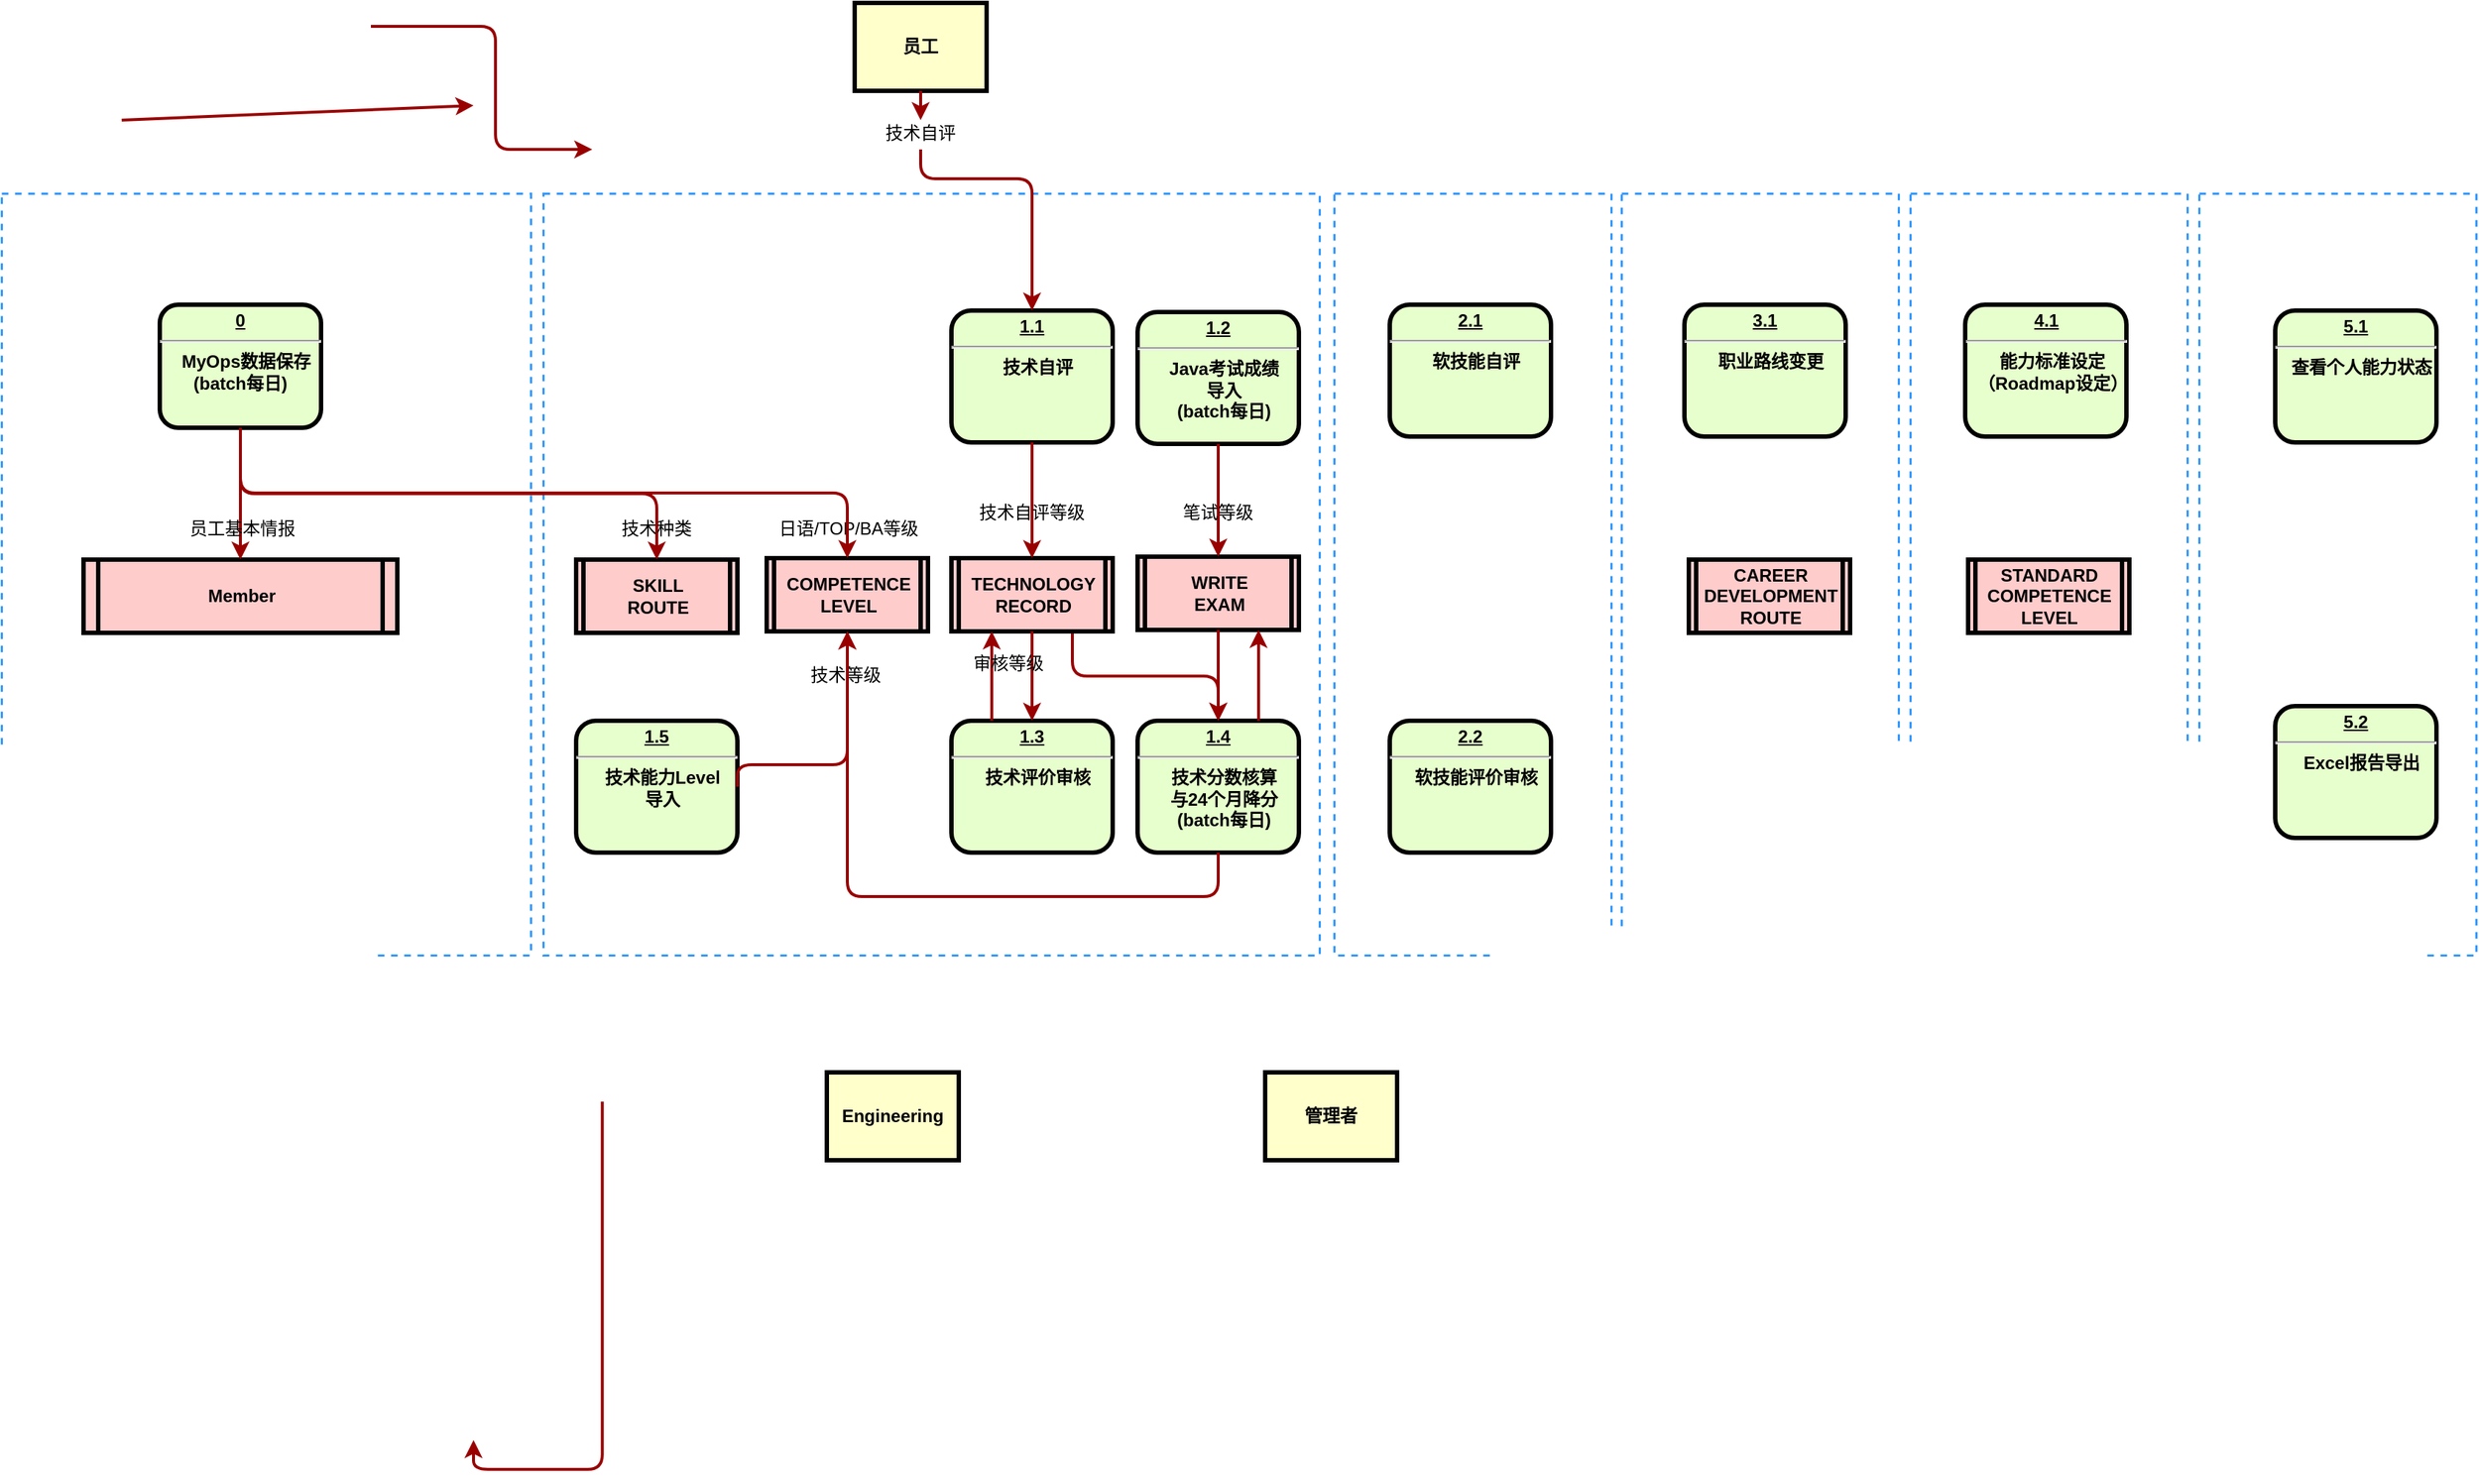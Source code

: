 <mxfile version="22.1.0" type="github">
  <diagram name="Page-1" id="c7558073-3199-34d8-9f00-42111426c3f3">
    <mxGraphModel dx="1379" dy="788" grid="1" gridSize="10" guides="1" tooltips="1" connect="1" arrows="1" fold="1" page="1" pageScale="1" pageWidth="826" pageHeight="1169" background="none" math="0" shadow="0">
      <root>
        <mxCell id="0" />
        <mxCell id="1" parent="0" />
        <mxCell id="YHrZRuPrI8IDq1-8M-Wd-82" value="" style="rounded=0;whiteSpace=wrap;html=1;fillColor=none;dashed=1;strokeColor=#3399FF;strokeWidth=1.5;align=left;" vertex="1" parent="1">
          <mxGeometry x="1627" y="160" width="189" height="520" as="geometry" />
        </mxCell>
        <mxCell id="YHrZRuPrI8IDq1-8M-Wd-80" value="" style="rounded=0;whiteSpace=wrap;html=1;fillColor=none;dashed=1;strokeColor=#3399FF;strokeWidth=1.5;align=left;" vertex="1" parent="1">
          <mxGeometry x="1430" y="160" width="189" height="520" as="geometry" />
        </mxCell>
        <mxCell id="YHrZRuPrI8IDq1-8M-Wd-78" value="" style="rounded=0;whiteSpace=wrap;html=1;fillColor=none;dashed=1;strokeColor=#3399FF;strokeWidth=1.5;align=left;" vertex="1" parent="1">
          <mxGeometry x="1233" y="160" width="189" height="520" as="geometry" />
        </mxCell>
        <mxCell id="YHrZRuPrI8IDq1-8M-Wd-73" value="" style="rounded=0;whiteSpace=wrap;html=1;fillColor=none;dashed=1;strokeColor=#3399FF;strokeWidth=1.5;align=left;" vertex="1" parent="1">
          <mxGeometry x="1037" y="160" width="189" height="520" as="geometry" />
        </mxCell>
        <mxCell id="YHrZRuPrI8IDq1-8M-Wd-74" value="" style="rounded=0;whiteSpace=wrap;html=1;fillColor=none;dashed=1;strokeColor=#3399FF;strokeWidth=1.5;align=left;" vertex="1" parent="1">
          <mxGeometry x="128" y="160" width="361" height="520" as="geometry" />
        </mxCell>
        <mxCell id="YHrZRuPrI8IDq1-8M-Wd-71" value="" style="rounded=0;whiteSpace=wrap;html=1;fillColor=none;dashed=1;strokeColor=#3399FF;strokeWidth=1.5;align=left;" vertex="1" parent="1">
          <mxGeometry x="497.5" y="160" width="529.5" height="520" as="geometry" />
        </mxCell>
        <mxCell id="2" value="&lt;p style=&quot;margin: 0px; margin-top: 4px; text-align: center; text-decoration: underline;&quot;&gt;&lt;strong&gt;0&lt;/strong&gt;&lt;/p&gt;&lt;hr&gt;&lt;p style=&quot;margin: 0px; margin-left: 8px;&quot;&gt;MyOps&lt;span style=&quot;background-color: initial;&quot;&gt;数据保存&lt;/span&gt;&lt;/p&gt;&lt;p style=&quot;margin: 0px; margin-left: 8px;&quot;&gt;&lt;/p&gt;(batch&lt;span style=&quot;background-color: initial;&quot;&gt;每日)&lt;/span&gt;" style="verticalAlign=middle;align=center;overflow=fill;fontSize=12;fontFamily=Helvetica;html=1;rounded=1;fontStyle=1;strokeWidth=3;fillColor=#E6FFCC" parent="1" vertex="1">
          <mxGeometry x="236" y="236" width="110" height="84" as="geometry" />
        </mxCell>
        <mxCell id="3" value="员工" style="whiteSpace=wrap;align=center;verticalAlign=middle;fontStyle=1;strokeWidth=3;fillColor=#FFFFCC" parent="1" vertex="1">
          <mxGeometry x="710" y="30" width="90" height="60" as="geometry" />
        </mxCell>
        <mxCell id="5" value="Member" style="shape=process;whiteSpace=wrap;align=center;verticalAlign=middle;size=0.048;fontStyle=1;strokeWidth=3;fillColor=#FFCCCC" parent="1" vertex="1">
          <mxGeometry x="184" y="410" width="214" height="50" as="geometry" />
        </mxCell>
        <mxCell id="6" value="&lt;p style=&quot;margin: 0px; margin-top: 4px; text-align: center; text-decoration: underline;&quot;&gt;1.2&lt;/p&gt;&lt;hr&gt;&lt;p style=&quot;margin: 0px; margin-left: 8px;&quot;&gt;Java考试成绩&lt;/p&gt;&lt;p style=&quot;margin: 0px; margin-left: 8px;&quot;&gt;导入&lt;br&gt;(batch每日)&lt;br&gt;&lt;/p&gt;" style="verticalAlign=middle;align=center;overflow=fill;fontSize=12;fontFamily=Helvetica;html=1;rounded=1;fontStyle=1;strokeWidth=3;fillColor=#E6FFCC" parent="1" vertex="1">
          <mxGeometry x="903" y="241" width="110" height="90" as="geometry" />
        </mxCell>
        <mxCell id="7" value="&lt;p style=&quot;margin: 0px; margin-top: 4px; text-align: center; text-decoration: underline;&quot;&gt;1.4&lt;/p&gt;&lt;hr&gt;&lt;p style=&quot;margin: 0px; margin-left: 8px;&quot;&gt;技术分数核算&lt;/p&gt;&lt;p style=&quot;margin: 0px; margin-left: 8px;&quot;&gt;与24个月降分&lt;br&gt;(batch每日)&lt;br&gt;&lt;/p&gt;" style="verticalAlign=middle;align=center;overflow=fill;fontSize=12;fontFamily=Helvetica;html=1;rounded=1;fontStyle=1;strokeWidth=3;fillColor=#E6FFCC" parent="1" vertex="1">
          <mxGeometry x="903" y="520" width="110" height="90" as="geometry" />
        </mxCell>
        <mxCell id="8" value="&lt;p style=&quot;margin: 0px; margin-top: 4px; text-align: center; text-decoration: underline;&quot;&gt;1.1&lt;/p&gt;&lt;hr&gt;&lt;p style=&quot;margin: 0px; margin-left: 8px;&quot;&gt;技术自评&lt;/p&gt;" style="verticalAlign=middle;align=center;overflow=fill;fontSize=12;fontFamily=Helvetica;html=1;rounded=1;fontStyle=1;strokeWidth=3;fillColor=#E6FFCC" parent="1" vertex="1">
          <mxGeometry x="776" y="240" width="110" height="90" as="geometry" />
        </mxCell>
        <mxCell id="12" value="管理者" style="whiteSpace=wrap;align=center;verticalAlign=middle;fontStyle=1;strokeWidth=3;fillColor=#FFFFCC" parent="1" vertex="1">
          <mxGeometry x="990" y="760" width="90" height="60" as="geometry" />
        </mxCell>
        <mxCell id="14" value="Engineering" style="whiteSpace=wrap;align=center;verticalAlign=middle;fontStyle=1;strokeWidth=3;fillColor=#FFFFCC" parent="1" vertex="1">
          <mxGeometry x="691" y="760.0" width="90" height="60" as="geometry" />
        </mxCell>
        <mxCell id="36" value="" style="edgeStyle=none;noEdgeStyle=1;strokeColor=#990000;strokeWidth=2" parent="1" edge="1">
          <mxGeometry width="100" height="100" relative="1" as="geometry">
            <mxPoint x="210" y="109.996" as="sourcePoint" />
            <mxPoint x="450" y="100" as="targetPoint" />
          </mxGeometry>
        </mxCell>
        <mxCell id="60" value="日语/TOP/BA等级" style="text;spacingTop=-5;align=center" parent="1" vertex="1">
          <mxGeometry x="691.0" y="380.0" width="30" height="20" as="geometry" />
        </mxCell>
        <mxCell id="65" value="" style="edgeStyle=elbowEdgeStyle;elbow=horizontal;strokeColor=#990000;strokeWidth=2;exitX=0.5;exitY=1;exitDx=0;exitDy=0;entryX=0.5;entryY=0;entryDx=0;entryDy=0;" parent="1" edge="1">
          <mxGeometry width="100" height="100" relative="1" as="geometry">
            <mxPoint x="380" y="46" as="sourcePoint" />
            <mxPoint x="531" y="130" as="targetPoint" />
            <Array as="points">
              <mxPoint x="465" y="90" />
            </Array>
          </mxGeometry>
        </mxCell>
        <mxCell id="66" value="" style="edgeStyle=elbowEdgeStyle;elbow=vertical;strokeColor=#990000;strokeWidth=2;exitX=0.5;exitY=1;exitDx=0;exitDy=0;entryX=0.5;entryY=0;entryDx=0;entryDy=0;" parent="1" edge="1" target="8" source="YHrZRuPrI8IDq1-8M-Wd-118">
          <mxGeometry width="100" height="100" relative="1" as="geometry">
            <mxPoint x="1027" y="150" as="sourcePoint" />
            <mxPoint x="960.5" y="30" as="targetPoint" />
            <Array as="points">
              <mxPoint x="830" y="150" />
            </Array>
          </mxGeometry>
        </mxCell>
        <mxCell id="t2B5cQSSnt68LuHzUedQ-99" value="COMPETENCE&#xa;LEVEL" style="shape=process;whiteSpace=wrap;align=center;verticalAlign=middle;size=0.048;fontStyle=1;strokeWidth=3;fillColor=#FFCCCC" parent="1" vertex="1">
          <mxGeometry x="650" y="409" width="110" height="50" as="geometry" />
        </mxCell>
        <mxCell id="t2B5cQSSnt68LuHzUedQ-104" value="" style="edgeStyle=elbowEdgeStyle;elbow=vertical;entryX=0.5;entryY=0;strokeColor=#990000;strokeWidth=2;exitX=0.5;exitY=1;exitDx=0;exitDy=0;entryDx=0;entryDy=0;" parent="1" source="2" target="5" edge="1">
          <mxGeometry width="100" height="100" relative="1" as="geometry">
            <mxPoint x="147" y="572" as="sourcePoint" />
            <mxPoint x="246" y="451" as="targetPoint" />
          </mxGeometry>
        </mxCell>
        <mxCell id="t2B5cQSSnt68LuHzUedQ-105" value="" style="edgeStyle=elbowEdgeStyle;elbow=vertical;entryX=0.5;entryY=0;strokeColor=#990000;strokeWidth=2;exitX=0.5;exitY=1;exitDx=0;exitDy=0;entryDx=0;entryDy=0;" parent="1" source="2" target="t2B5cQSSnt68LuHzUedQ-99" edge="1">
          <mxGeometry width="100" height="100" relative="1" as="geometry">
            <mxPoint x="406" y="311" as="sourcePoint" />
            <mxPoint x="321" y="402" as="targetPoint" />
          </mxGeometry>
        </mxCell>
        <mxCell id="t2B5cQSSnt68LuHzUedQ-107" value="员工基本情报" style="text;spacingTop=-5;align=center" parent="1" vertex="1">
          <mxGeometry x="280" y="380" width="25" height="20" as="geometry" />
        </mxCell>
        <mxCell id="t2B5cQSSnt68LuHzUedQ-108" value="SKILL&#xa;ROUTE" style="shape=process;whiteSpace=wrap;align=center;verticalAlign=middle;size=0.048;fontStyle=1;strokeWidth=3;fillColor=#FFCCCC" parent="1" vertex="1">
          <mxGeometry x="520" y="410" width="110" height="50" as="geometry" />
        </mxCell>
        <mxCell id="t2B5cQSSnt68LuHzUedQ-111" value="" style="edgeStyle=elbowEdgeStyle;elbow=vertical;entryX=0.5;entryY=0;strokeColor=#990000;strokeWidth=2;entryDx=0;entryDy=0;exitX=0.5;exitY=1;exitDx=0;exitDy=0;" parent="1" source="2" target="t2B5cQSSnt68LuHzUedQ-108" edge="1">
          <mxGeometry width="100" height="100" relative="1" as="geometry">
            <mxPoint x="306" y="301" as="sourcePoint" />
            <mxPoint x="458" y="361.0" as="targetPoint" />
          </mxGeometry>
        </mxCell>
        <mxCell id="t2B5cQSSnt68LuHzUedQ-110" value="技术种类" style="text;spacingTop=-5;align=center" parent="1" vertex="1">
          <mxGeometry x="560.0" y="380.0" width="30" height="20" as="geometry" />
        </mxCell>
        <mxCell id="t2B5cQSSnt68LuHzUedQ-113" style="edgeStyle=orthogonalEdgeStyle;rounded=0;orthogonalLoop=1;jettySize=auto;html=1;exitX=0.5;exitY=1;exitDx=0;exitDy=0;" parent="1" source="6" target="6" edge="1">
          <mxGeometry relative="1" as="geometry" />
        </mxCell>
        <mxCell id="t2B5cQSSnt68LuHzUedQ-116" value="&lt;p style=&quot;margin: 0px; margin-top: 4px; text-align: center; text-decoration: underline;&quot;&gt;1.3&lt;/p&gt;&lt;hr&gt;&lt;p style=&quot;margin: 0px; margin-left: 8px;&quot;&gt;技术评价审核&lt;/p&gt;" style="verticalAlign=middle;align=center;overflow=fill;fontSize=12;fontFamily=Helvetica;html=1;rounded=1;fontStyle=1;strokeWidth=3;fillColor=#E6FFCC" parent="1" vertex="1">
          <mxGeometry x="776" y="520" width="110" height="90" as="geometry" />
        </mxCell>
        <mxCell id="t2B5cQSSnt68LuHzUedQ-120" value="&lt;p style=&quot;margin: 0px; margin-top: 4px; text-align: center; text-decoration: underline;&quot;&gt;&lt;strong&gt;5.2&lt;/strong&gt;&lt;/p&gt;&lt;hr&gt;&lt;p style=&quot;margin: 0px; margin-left: 8px;&quot;&gt;Excel报告导出&lt;/p&gt;" style="verticalAlign=middle;align=center;overflow=fill;fontSize=12;fontFamily=Helvetica;html=1;rounded=1;fontStyle=1;strokeWidth=3;fillColor=#E6FFCC" parent="1" vertex="1">
          <mxGeometry x="1679" y="510" width="110" height="90" as="geometry" />
        </mxCell>
        <mxCell id="YHrZRuPrI8IDq1-8M-Wd-66" value="&lt;p style=&quot;margin: 0px; margin-top: 4px; text-align: center; text-decoration: underline;&quot;&gt;&lt;strong&gt;2.2&lt;/strong&gt;&lt;/p&gt;&lt;hr&gt;&lt;p style=&quot;margin: 0px; margin-left: 8px;&quot;&gt;软技能评价审核&lt;/p&gt;" style="verticalAlign=middle;align=center;overflow=fill;fontSize=12;fontFamily=Helvetica;html=1;rounded=1;fontStyle=1;strokeWidth=3;fillColor=#E6FFCC" vertex="1" parent="1">
          <mxGeometry x="1075" y="520" width="110" height="90" as="geometry" />
        </mxCell>
        <mxCell id="YHrZRuPrI8IDq1-8M-Wd-69" value="&lt;p style=&quot;margin: 0px; margin-top: 4px; text-align: center; text-decoration: underline;&quot;&gt;&lt;strong&gt;2.1&lt;/strong&gt;&lt;/p&gt;&lt;hr&gt;&lt;p style=&quot;margin: 0px; margin-left: 8px;&quot;&gt;软技能自评&lt;/p&gt;" style="verticalAlign=middle;align=center;overflow=fill;fontSize=12;fontFamily=Helvetica;html=1;rounded=1;fontStyle=1;strokeWidth=3;fillColor=#E6FFCC" vertex="1" parent="1">
          <mxGeometry x="1075" y="236" width="110" height="90" as="geometry" />
        </mxCell>
        <mxCell id="YHrZRuPrI8IDq1-8M-Wd-70" value="&lt;p style=&quot;margin: 0px; margin-top: 4px; text-align: center; text-decoration: underline;&quot;&gt;1.5&lt;/p&gt;&lt;hr&gt;&lt;p style=&quot;margin: 0px; margin-left: 8px;&quot;&gt;技术能力Level&lt;/p&gt;&lt;p style=&quot;margin: 0px; margin-left: 8px;&quot;&gt;导入&lt;/p&gt;" style="verticalAlign=middle;align=center;overflow=fill;fontSize=12;fontFamily=Helvetica;html=1;rounded=1;fontStyle=1;strokeWidth=3;fillColor=#E6FFCC" vertex="1" parent="1">
          <mxGeometry x="520" y="520" width="110" height="90" as="geometry" />
        </mxCell>
        <mxCell id="YHrZRuPrI8IDq1-8M-Wd-77" value="&lt;p style=&quot;margin: 0px; margin-top: 4px; text-align: center; text-decoration: underline;&quot;&gt;&lt;strong&gt;3.1&lt;/strong&gt;&lt;/p&gt;&lt;hr&gt;&lt;p style=&quot;margin: 0px; margin-left: 8px;&quot;&gt;职业路线变更&lt;/p&gt;" style="verticalAlign=middle;align=center;overflow=fill;fontSize=12;fontFamily=Helvetica;html=1;rounded=1;fontStyle=1;strokeWidth=3;fillColor=#E6FFCC" vertex="1" parent="1">
          <mxGeometry x="1276" y="236" width="110" height="90" as="geometry" />
        </mxCell>
        <mxCell id="YHrZRuPrI8IDq1-8M-Wd-79" value="&lt;p style=&quot;margin: 0px; margin-top: 4px; text-align: center; text-decoration: underline;&quot;&gt;&lt;strong&gt;4.1&lt;/strong&gt;&lt;/p&gt;&lt;hr&gt;&lt;p style=&quot;margin: 0px; margin-left: 8px;&quot;&gt;能力标准设定&lt;/p&gt;&lt;p style=&quot;margin: 0px; margin-left: 8px;&quot;&gt;（Roadmap设定）&lt;/p&gt;" style="verticalAlign=middle;align=center;overflow=fill;fontSize=12;fontFamily=Helvetica;html=1;rounded=1;fontStyle=1;strokeWidth=3;fillColor=#E6FFCC" vertex="1" parent="1">
          <mxGeometry x="1467.5" y="236" width="110" height="90" as="geometry" />
        </mxCell>
        <mxCell id="YHrZRuPrI8IDq1-8M-Wd-81" value="&lt;p style=&quot;margin: 0px; margin-top: 4px; text-align: center; text-decoration: underline;&quot;&gt;&lt;strong&gt;5.1&lt;/strong&gt;&lt;/p&gt;&lt;hr&gt;&lt;p style=&quot;margin: 0px; margin-left: 8px;&quot;&gt;查看个人能力状态&lt;/p&gt;" style="verticalAlign=middle;align=center;overflow=fill;fontSize=12;fontFamily=Helvetica;html=1;rounded=1;fontStyle=1;strokeWidth=3;fillColor=#E6FFCC" vertex="1" parent="1">
          <mxGeometry x="1679" y="240" width="110" height="90" as="geometry" />
        </mxCell>
        <mxCell id="YHrZRuPrI8IDq1-8M-Wd-83" value="WRITE&#xa;EXAM" style="shape=process;whiteSpace=wrap;align=center;verticalAlign=middle;size=0.048;fontStyle=1;strokeWidth=3;fillColor=#FFCCCC" vertex="1" parent="1">
          <mxGeometry x="903" y="408" width="110" height="50" as="geometry" />
        </mxCell>
        <mxCell id="YHrZRuPrI8IDq1-8M-Wd-84" value="CAREER&#xa;DEVELOPMENT&#xa;ROUTE" style="shape=process;whiteSpace=wrap;align=center;verticalAlign=middle;size=0.048;fontStyle=1;strokeWidth=3;fillColor=#FFCCCC" vertex="1" parent="1">
          <mxGeometry x="1279" y="410" width="110" height="50" as="geometry" />
        </mxCell>
        <mxCell id="YHrZRuPrI8IDq1-8M-Wd-85" value="STANDARD&#xa;COMPETENCE&#xa;LEVEL" style="shape=process;whiteSpace=wrap;align=center;verticalAlign=middle;size=0.048;fontStyle=1;strokeWidth=3;fillColor=#FFCCCC" vertex="1" parent="1">
          <mxGeometry x="1469.5" y="410" width="110" height="50" as="geometry" />
        </mxCell>
        <mxCell id="YHrZRuPrI8IDq1-8M-Wd-86" value="" style="edgeStyle=elbowEdgeStyle;elbow=vertical;entryX=0.5;entryY=0;strokeColor=#990000;strokeWidth=2;exitX=0.5;exitY=1;exitDx=0;exitDy=0;entryDx=0;entryDy=0;" edge="1" parent="1" source="6" target="YHrZRuPrI8IDq1-8M-Wd-83">
          <mxGeometry width="100" height="100" relative="1" as="geometry">
            <mxPoint x="535" y="389" as="sourcePoint" />
            <mxPoint x="1119" y="479" as="targetPoint" />
            <Array as="points">
              <mxPoint x="972" y="369" />
            </Array>
          </mxGeometry>
        </mxCell>
        <mxCell id="YHrZRuPrI8IDq1-8M-Wd-90" value="" style="edgeStyle=elbowEdgeStyle;elbow=vertical;strokeColor=#990000;strokeWidth=2;exitX=0.75;exitY=1;exitDx=0;exitDy=0;" edge="1" parent="1" source="YHrZRuPrI8IDq1-8M-Wd-92" target="7">
          <mxGeometry width="100" height="100" relative="1" as="geometry">
            <mxPoint x="505.5" y="720" as="sourcePoint" />
            <mxPoint x="781" y="740" as="targetPoint" />
          </mxGeometry>
        </mxCell>
        <mxCell id="YHrZRuPrI8IDq1-8M-Wd-92" value="TECHNOLOGY&#xa;RECORD" style="shape=process;whiteSpace=wrap;align=center;verticalAlign=middle;size=0.048;fontStyle=1;strokeWidth=3;fillColor=#FFCCCC" vertex="1" parent="1">
          <mxGeometry x="776" y="409" width="110" height="50" as="geometry" />
        </mxCell>
        <mxCell id="YHrZRuPrI8IDq1-8M-Wd-93" value="" style="edgeStyle=elbowEdgeStyle;elbow=vertical;entryX=0.5;entryY=0;strokeColor=#990000;strokeWidth=2;entryDx=0;entryDy=0;exitX=0.5;exitY=1;exitDx=0;exitDy=0;" edge="1" parent="1" source="8" target="YHrZRuPrI8IDq1-8M-Wd-92">
          <mxGeometry width="100" height="100" relative="1" as="geometry">
            <mxPoint x="736" y="317" as="sourcePoint" />
            <mxPoint x="997" y="400" as="targetPoint" />
            <Array as="points">
              <mxPoint x="811" y="341" />
            </Array>
          </mxGeometry>
        </mxCell>
        <mxCell id="YHrZRuPrI8IDq1-8M-Wd-97" value="" style="edgeStyle=elbowEdgeStyle;elbow=vertical;strokeColor=#990000;strokeWidth=2;exitX=0.5;exitY=1;exitDx=0;exitDy=0;entryX=0.471;entryY=1;entryDx=0;entryDy=0;entryPerimeter=0;" edge="1" parent="1">
          <mxGeometry width="100" height="100" relative="1" as="geometry">
            <mxPoint x="537.84" y="780" as="sourcePoint" />
            <mxPoint x="449.999" y="1011" as="targetPoint" />
            <Array as="points">
              <mxPoint x="356.84" y="1031" />
              <mxPoint x="506.84" y="992" />
            </Array>
          </mxGeometry>
        </mxCell>
        <mxCell id="YHrZRuPrI8IDq1-8M-Wd-98" value="" style="edgeStyle=none;noEdgeStyle=1;strokeColor=#990000;strokeWidth=2;exitX=0.75;exitY=1;exitDx=0;exitDy=0;entryX=0.75;entryY=0;entryDx=0;entryDy=0;" edge="1" parent="1">
          <mxGeometry width="100" height="100" relative="1" as="geometry">
            <mxPoint x="831" y="459" as="sourcePoint" />
            <mxPoint x="831" y="520" as="targetPoint" />
          </mxGeometry>
        </mxCell>
        <mxCell id="YHrZRuPrI8IDq1-8M-Wd-101" value="" style="edgeStyle=none;noEdgeStyle=1;strokeColor=#990000;strokeWidth=2;exitX=0.25;exitY=0;exitDx=0;exitDy=0;entryX=0.25;entryY=1;entryDx=0;entryDy=0;" edge="1" parent="1" source="t2B5cQSSnt68LuHzUedQ-116" target="YHrZRuPrI8IDq1-8M-Wd-92">
          <mxGeometry width="100" height="100" relative="1" as="geometry">
            <mxPoint x="720" y="490" as="sourcePoint" />
            <mxPoint x="720" y="551" as="targetPoint" />
          </mxGeometry>
        </mxCell>
        <mxCell id="YHrZRuPrI8IDq1-8M-Wd-106" value="" style="edgeStyle=elbowEdgeStyle;elbow=vertical;strokeColor=#990000;strokeWidth=2;exitX=0.5;exitY=1;exitDx=0;exitDy=0;" edge="1" parent="1" source="YHrZRuPrI8IDq1-8M-Wd-83" target="7">
          <mxGeometry width="100" height="100" relative="1" as="geometry">
            <mxPoint x="986" y="760" as="sourcePoint" />
            <mxPoint x="860" y="821" as="targetPoint" />
          </mxGeometry>
        </mxCell>
        <mxCell id="YHrZRuPrI8IDq1-8M-Wd-107" value="" style="edgeStyle=elbowEdgeStyle;elbow=horizontal;strokeColor=#990000;strokeWidth=2;exitX=0.5;exitY=1;exitDx=0;exitDy=0;entryX=0.5;entryY=1;entryDx=0;entryDy=0;" edge="1" parent="1" source="7" target="t2B5cQSSnt68LuHzUedQ-99">
          <mxGeometry width="100" height="100" relative="1" as="geometry">
            <mxPoint x="752" y="640" as="sourcePoint" />
            <mxPoint x="903" y="724" as="targetPoint" />
            <Array as="points">
              <mxPoint x="840" y="640" />
            </Array>
          </mxGeometry>
        </mxCell>
        <mxCell id="YHrZRuPrI8IDq1-8M-Wd-108" value="技术等级" style="text;spacingTop=-5;align=center" vertex="1" parent="1">
          <mxGeometry x="689.0" y="480.0" width="30" height="20" as="geometry" />
        </mxCell>
        <mxCell id="YHrZRuPrI8IDq1-8M-Wd-110" value="" style="edgeStyle=elbowEdgeStyle;elbow=vertical;strokeColor=#990000;strokeWidth=2;exitX=1;exitY=0.5;exitDx=0;exitDy=0;entryX=0.5;entryY=1;entryDx=0;entryDy=0;" edge="1" parent="1" source="YHrZRuPrI8IDq1-8M-Wd-70" target="t2B5cQSSnt68LuHzUedQ-99">
          <mxGeometry width="100" height="100" relative="1" as="geometry">
            <mxPoint x="716.5" y="680" as="sourcePoint" />
            <mxPoint x="650" y="560" as="targetPoint" />
            <Array as="points">
              <mxPoint x="705" y="550" />
            </Array>
          </mxGeometry>
        </mxCell>
        <mxCell id="YHrZRuPrI8IDq1-8M-Wd-112" value="技术自评等级" style="text;spacingTop=-5;align=center" vertex="1" parent="1">
          <mxGeometry x="816.0" y="369.0" width="30" height="20" as="geometry" />
        </mxCell>
        <mxCell id="YHrZRuPrI8IDq1-8M-Wd-113" value="笔试等级" style="text;spacingTop=-5;align=center" vertex="1" parent="1">
          <mxGeometry x="943.0" y="369.0" width="30" height="20" as="geometry" />
        </mxCell>
        <mxCell id="YHrZRuPrI8IDq1-8M-Wd-115" value="" style="edgeStyle=none;noEdgeStyle=1;strokeColor=#990000;strokeWidth=2;exitX=0.75;exitY=0;exitDx=0;exitDy=0;entryX=0.75;entryY=1;entryDx=0;entryDy=0;" edge="1" parent="1" source="7" target="YHrZRuPrI8IDq1-8M-Wd-83">
          <mxGeometry width="100" height="100" relative="1" as="geometry">
            <mxPoint x="930" y="489.996" as="sourcePoint" />
            <mxPoint x="1170" y="480" as="targetPoint" />
          </mxGeometry>
        </mxCell>
        <mxCell id="YHrZRuPrI8IDq1-8M-Wd-116" value="审核等级" style="text;spacingTop=-5;align=center" vertex="1" parent="1">
          <mxGeometry x="800.0" y="472.0" width="30" height="20" as="geometry" />
        </mxCell>
        <mxCell id="YHrZRuPrI8IDq1-8M-Wd-119" value="" style="edgeStyle=elbowEdgeStyle;elbow=vertical;strokeColor=#990000;strokeWidth=2;exitX=0.5;exitY=1;exitDx=0;exitDy=0;entryX=0.5;entryY=0;entryDx=0;entryDy=0;" edge="1" parent="1" source="3" target="YHrZRuPrI8IDq1-8M-Wd-118">
          <mxGeometry width="100" height="100" relative="1" as="geometry">
            <mxPoint x="755" y="90" as="sourcePoint" />
            <mxPoint x="831" y="240" as="targetPoint" />
            <Array as="points" />
          </mxGeometry>
        </mxCell>
        <mxCell id="YHrZRuPrI8IDq1-8M-Wd-118" value="技术自评" style="text;spacingTop=-5;align=center" vertex="1" parent="1">
          <mxGeometry x="740.0" y="110.0" width="30" height="20" as="geometry" />
        </mxCell>
      </root>
    </mxGraphModel>
  </diagram>
</mxfile>
